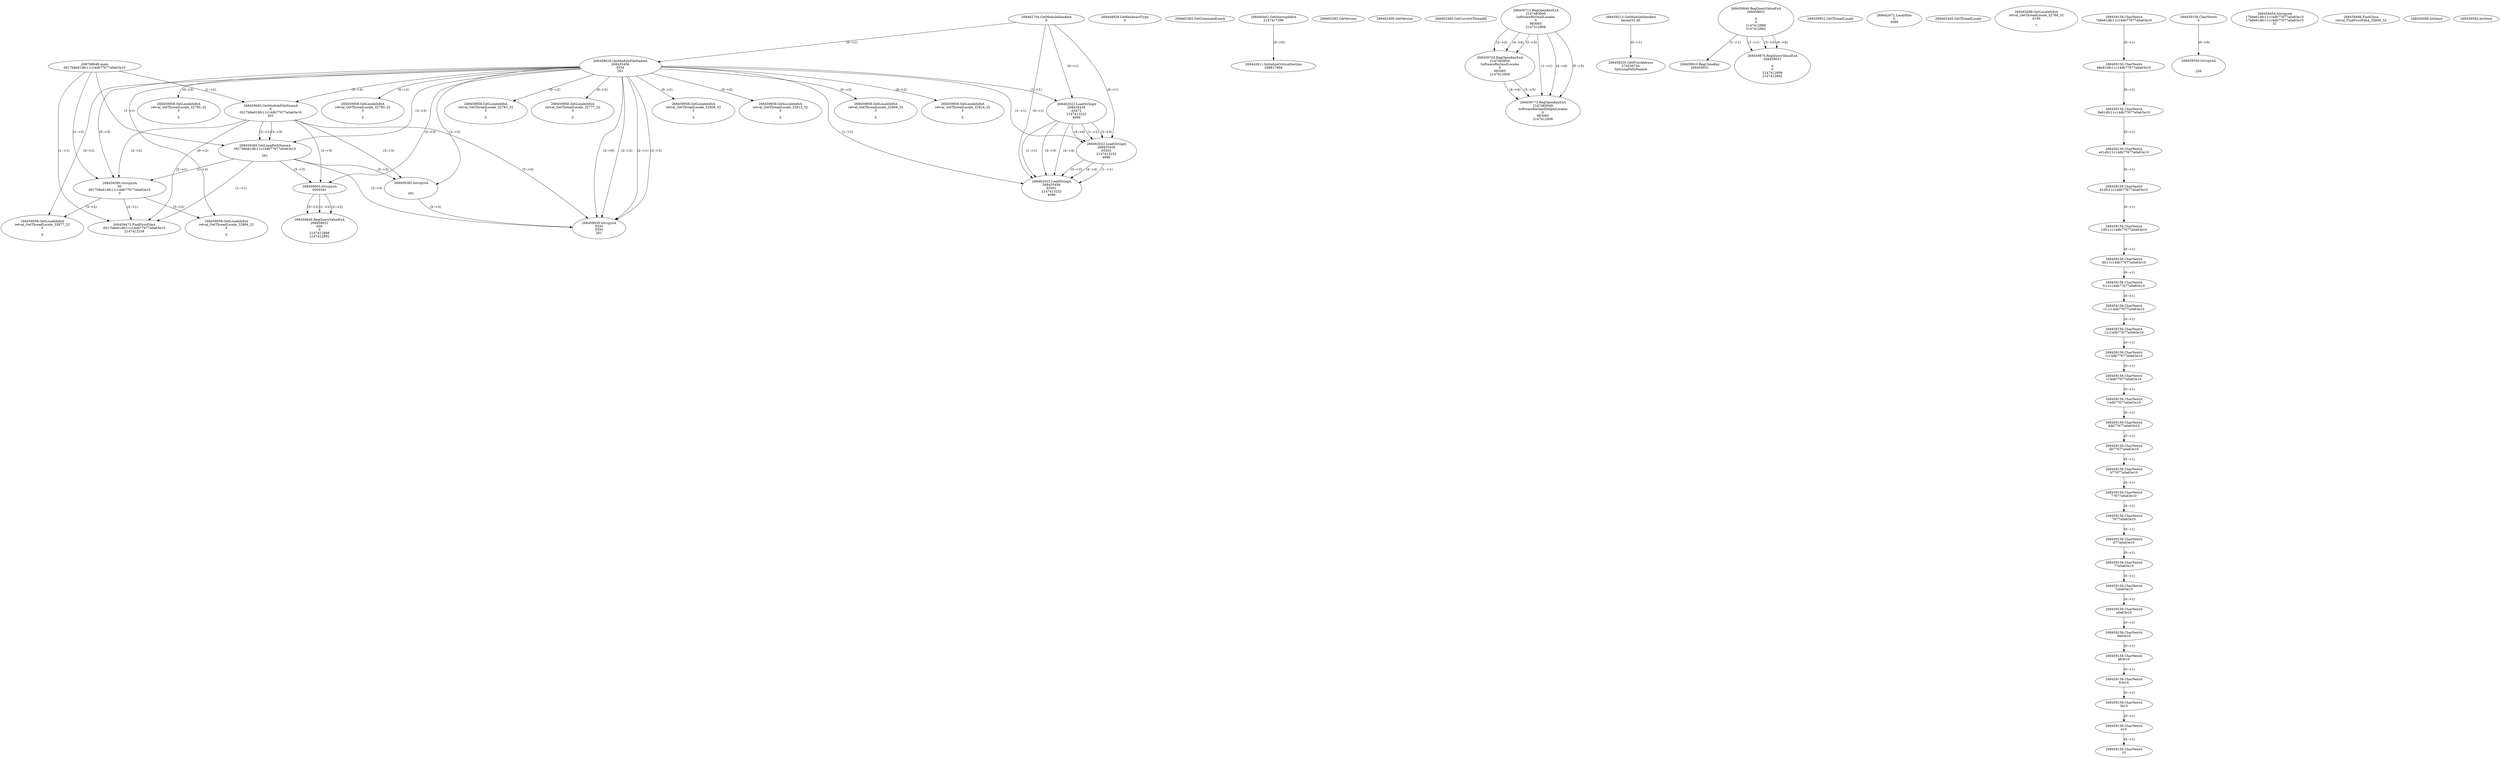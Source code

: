 // Global SCDG with merge call
digraph {
	0 [label="268798648.main
0017b8e61dfc11c14db77677a0a63e10"]
	1 [label="268462704.GetModuleHandleA
0"]
	2 [label="268448929.GetKeyboardType
0"]
	3 [label="268462363.GetCommandLineA
"]
	4 [label="268440442.GetStartupInfoA
2147417296"]
	5 [label="268462383.GetVersion
"]
	6 [label="268462400.GetVersion
"]
	7 [label="268462460.GetCurrentThreadId
"]
	8 [label="268459026.GetModuleFileNameA
268435456
PZM
261"]
	1 -> 8 [label="(0-->1)"]
	9 [label="268459683.GetModuleFileNameA
0
0017b8e61dfc11c14db77677a0a63e10
261"]
	0 -> 9 [label="(1-->2)"]
	8 -> 9 [label="(3-->3)"]
	10 [label="268459713.RegOpenKeyExA
2147483649
Software\Borland\Locales
0
983065
2147412908"]
	11 [label="268459743.RegOpenKeyExA
2147483650
Software\Borland\Locales
0
983065
2147412908"]
	10 -> 11 [label="(2-->2)"]
	10 -> 11 [label="(4-->4)"]
	10 -> 11 [label="(5-->5)"]
	12 [label="268459213.GetModuleHandleA
kernel32.dll"]
	13 [label="268459230.GetProcAddress
270536744
GetLongPathNameA"]
	12 -> 13 [label="(0-->1)"]
	14 [label="268459260.GetLongPathNameA
0017b8e61dfc11c14db77677a0a63e10

261"]
	0 -> 14 [label="(1-->1)"]
	9 -> 14 [label="(2-->1)"]
	8 -> 14 [label="(3-->3)"]
	9 -> 14 [label="(3-->3)"]
	15 [label="268459282.lstrcpynA


261"]
	8 -> 15 [label="(3-->3)"]
	9 -> 15 [label="(3-->3)"]
	14 -> 15 [label="(3-->3)"]
	16 [label="268459846.RegQueryValueExA
268459031

0
0
2147412898
2147412892"]
	17 [label="268459910.RegCloseKey
268459031"]
	16 -> 17 [label="(1-->1)"]
	18 [label="268459939.lstrcpynA
PZM
PZM
261"]
	8 -> 18 [label="(2-->1)"]
	8 -> 18 [label="(2-->2)"]
	8 -> 18 [label="(3-->3)"]
	9 -> 18 [label="(3-->3)"]
	14 -> 18 [label="(3-->3)"]
	15 -> 18 [label="(3-->3)"]
	8 -> 18 [label="(2-->0)"]
	19 [label="268459952.GetThreadLocale
"]
	20 [label="268459958.GetLocaleInfoA
retval_GetThreadLocale_32795_32
3

5"]
	8 -> 20 [label="(0-->2)"]
	21 [label="268462022.LoadStringA
268435456
65472
2147413232
4096"]
	1 -> 21 [label="(0-->1)"]
	8 -> 21 [label="(1-->1)"]
	22 [label="268462022.LoadStringA
268435456
65503
2147413232
4096"]
	1 -> 22 [label="(0-->1)"]
	8 -> 22 [label="(1-->1)"]
	21 -> 22 [label="(1-->1)"]
	21 -> 22 [label="(3-->3)"]
	21 -> 22 [label="(4-->4)"]
	23 [label="268442611.InitializeCriticalSection
268817868"]
	4 -> 23 [label="(0-->0)"]
	24 [label="268442672.LocalAlloc
0
4088"]
	25 [label="268459876.RegQueryValueExA
268459031

0
0
2147412898
2147412892"]
	16 -> 25 [label="(1-->1)"]
	16 -> 25 [label="(5-->5)"]
	16 -> 25 [label="(6-->6)"]
	26 [label="268459958.GetLocaleInfoA
retval_GetThreadLocale_32793_32
3

5"]
	8 -> 26 [label="(0-->2)"]
	27 [label="268462445.GetThreadLocale
"]
	28 [label="268462098.GetLocaleInfoA
retval_GetThreadLocale_32768_32
4100

7"]
	29 [label="268459395.lstrcpynA
00
0017b8e61dfc11c14db77677a0a63e10
3"]
	0 -> 29 [label="(1-->2)"]
	9 -> 29 [label="(2-->2)"]
	14 -> 29 [label="(1-->2)"]
	8 -> 29 [label="(0-->3)"]
	30 [label="268459156.CharNextA
7b8e61dfc11c14db77677a0a63e10"]
	31 [label="268459156.CharNextA
b8e61dfc11c14db77677a0a63e10"]
	30 -> 31 [label="(0-->1)"]
	32 [label="268459156.CharNextA
8e61dfc11c14db77677a0a63e10"]
	31 -> 32 [label="(0-->1)"]
	33 [label="268459156.CharNextA
e61dfc11c14db77677a0a63e10"]
	32 -> 33 [label="(0-->1)"]
	34 [label="268459156.CharNextA
61dfc11c14db77677a0a63e10"]
	33 -> 34 [label="(0-->1)"]
	35 [label="268459156.CharNextA
1dfc11c14db77677a0a63e10"]
	34 -> 35 [label="(0-->1)"]
	36 [label="268459156.CharNextA
dfc11c14db77677a0a63e10"]
	35 -> 36 [label="(0-->1)"]
	37 [label="268459156.CharNextA
fc11c14db77677a0a63e10"]
	36 -> 37 [label="(0-->1)"]
	38 [label="268459156.CharNextA
c11c14db77677a0a63e10"]
	37 -> 38 [label="(0-->1)"]
	39 [label="268459156.CharNextA
11c14db77677a0a63e10"]
	38 -> 39 [label="(0-->1)"]
	40 [label="268459156.CharNextA
1c14db77677a0a63e10"]
	39 -> 40 [label="(0-->1)"]
	41 [label="268459156.CharNextA
c14db77677a0a63e10"]
	40 -> 41 [label="(0-->1)"]
	42 [label="268459156.CharNextA
14db77677a0a63e10"]
	41 -> 42 [label="(0-->1)"]
	43 [label="268459156.CharNextA
4db77677a0a63e10"]
	42 -> 43 [label="(0-->1)"]
	44 [label="268459156.CharNextA
db77677a0a63e10"]
	43 -> 44 [label="(0-->1)"]
	45 [label="268459156.CharNextA
b77677a0a63e10"]
	44 -> 45 [label="(0-->1)"]
	46 [label="268459156.CharNextA
77677a0a63e10"]
	45 -> 46 [label="(0-->1)"]
	47 [label="268459156.CharNextA
7677a0a63e10"]
	46 -> 47 [label="(0-->1)"]
	48 [label="268459156.CharNextA
677a0a63e10"]
	47 -> 48 [label="(0-->1)"]
	49 [label="268459156.CharNextA
77a0a63e10"]
	48 -> 49 [label="(0-->1)"]
	50 [label="268459156.CharNextA
7a0a63e10"]
	49 -> 50 [label="(0-->1)"]
	51 [label="268459156.CharNextA
a0a63e10"]
	50 -> 51 [label="(0-->1)"]
	52 [label="268459156.CharNextA
0a63e10"]
	51 -> 52 [label="(0-->1)"]
	53 [label="268459156.CharNextA
a63e10"]
	52 -> 53 [label="(0-->1)"]
	54 [label="268459156.CharNextA
63e10"]
	53 -> 54 [label="(0-->1)"]
	55 [label="268459156.CharNextA
3e10"]
	54 -> 55 [label="(0-->1)"]
	56 [label="268459156.CharNextA
e10"]
	55 -> 56 [label="(0-->1)"]
	57 [label="268459156.CharNextA
10"]
	56 -> 57 [label="(0-->1)"]
	58 [label="268459156.CharNextA
0"]
	59 [label="268459454.lstrcpynA
17b8e61dfc11c14db77677a0a63e10
17b8e61dfc11c14db77677a0a63e10
31"]
	60 [label="268459473.FindFirstFileA
0017b8e61dfc11c14db77677a0a63e10
2147412258"]
	0 -> 60 [label="(1-->1)"]
	9 -> 60 [label="(2-->1)"]
	14 -> 60 [label="(1-->1)"]
	29 -> 60 [label="(2-->1)"]
	61 [label="268459486.FindClose
retval_FindFirstFileA_32840_32"]
	62 [label="268459498.lstrlenA
"]
	63 [label="268459550.lstrcpynA


258"]
	58 -> 63 [label="(0-->0)"]
	64 [label="268459562.lstrlenA
"]
	65 [label="268459603.lstrcpynA
00\
00\
261"]
	8 -> 65 [label="(3-->3)"]
	9 -> 65 [label="(3-->3)"]
	14 -> 65 [label="(3-->3)"]
	66 [label="268459846.RegQueryValueExA
268459031
00\
0
0
2147412898
2147412892"]
	65 -> 66 [label="(1-->2)"]
	65 -> 66 [label="(2-->2)"]
	65 -> 66 [label="(0-->2)"]
	67 [label="268459958.GetLocaleInfoA
retval_GetThreadLocale_32884_32
3

5"]
	8 -> 67 [label="(0-->2)"]
	29 -> 67 [label="(3-->2)"]
	68 [label="268459958.GetLocaleInfoA
retval_GetThreadLocale_32877_32
3

5"]
	8 -> 68 [label="(0-->2)"]
	29 -> 68 [label="(3-->2)"]
	69 [label="268462022.LoadStringA
268435456
65501
2147413232
4096"]
	1 -> 69 [label="(0-->1)"]
	8 -> 69 [label="(1-->1)"]
	21 -> 69 [label="(1-->1)"]
	22 -> 69 [label="(1-->1)"]
	21 -> 69 [label="(3-->3)"]
	22 -> 69 [label="(3-->3)"]
	21 -> 69 [label="(4-->4)"]
	22 -> 69 [label="(4-->4)"]
	70 [label="268459958.GetLocaleInfoA
retval_GetThreadLocale_32783_32
3

5"]
	8 -> 70 [label="(0-->2)"]
	71 [label="268459773.RegOpenKeyExA
2147483649
Software\Borland\Delphi\Locales
0
983065
2147412908"]
	10 -> 71 [label="(1-->1)"]
	10 -> 71 [label="(4-->4)"]
	11 -> 71 [label="(4-->4)"]
	10 -> 71 [label="(5-->5)"]
	11 -> 71 [label="(5-->5)"]
	72 [label="268459958.GetLocaleInfoA
retval_GetThreadLocale_32777_32
3

5"]
	8 -> 72 [label="(0-->2)"]
	73 [label="268459958.GetLocaleInfoA
retval_GetThreadLocale_32809_32
3

5"]
	8 -> 73 [label="(0-->2)"]
	74 [label="268459958.GetLocaleInfoA
retval_GetThreadLocale_32813_32
3

5"]
	8 -> 74 [label="(0-->2)"]
	75 [label="268459958.GetLocaleInfoA
retval_GetThreadLocale_32808_32
3

5"]
	8 -> 75 [label="(0-->2)"]
	76 [label="268459958.GetLocaleInfoA
retval_GetThreadLocale_32824_32
3

5"]
	8 -> 76 [label="(0-->2)"]
}
